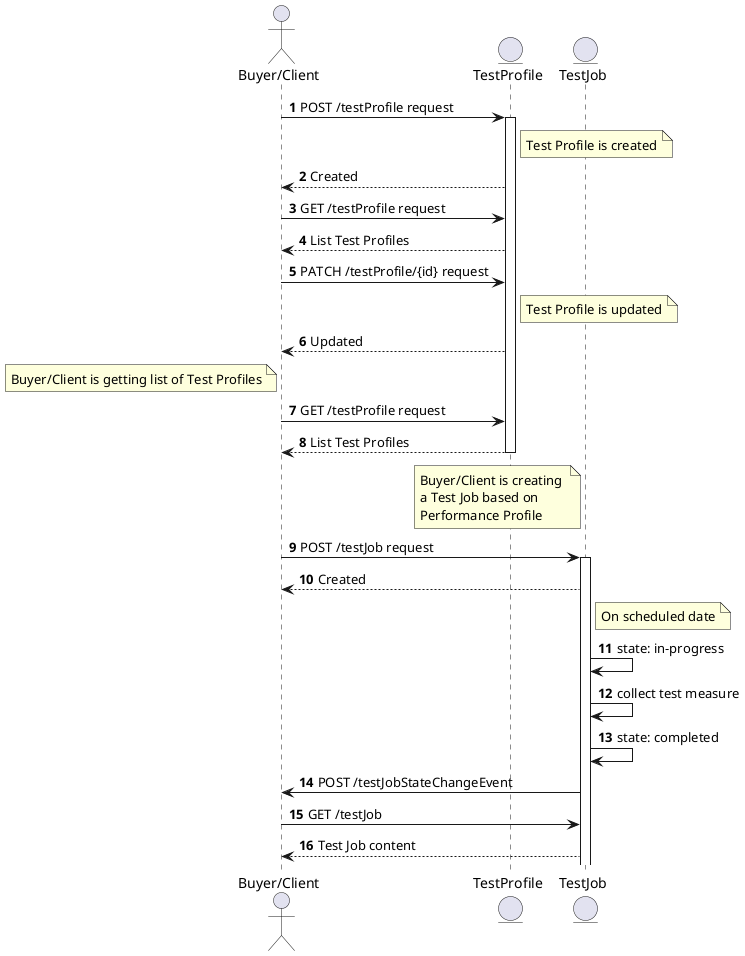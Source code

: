 @startuml sftEntities
autonumber

actor "Buyer/Client" as B
entity TestProfile as PP
entity TestJob as PJ

B -> PP: POST /testProfile request
activate PP
note right of PP: Test Profile is created 
PP --> B: Created
B -> PP: GET /testProfile request
PP --> B: List Test Profiles
B -> PP: PATCH /testProfile/{id} request
note right of PP: Test Profile is updated
PP --> B: Updated
note left of B: Buyer/Client is getting list of Test Profiles
B -> PP: GET /testProfile request
PP --> B: List Test Profiles
deactivate PP

note left of PJ: Buyer/Client is creating \na Test Job based on \nPerformance Profile
B -> PJ: POST /testJob request
activate PJ
PJ --> B: Created
note right of PJ: On scheduled date
PJ -> PJ: state: in-progress
PJ -> PJ: collect test measure
PJ -> PJ: state: completed
PJ -> B: POST /testJobStateChangeEvent
B -> PJ: GET /testJob
PJ --> B: Test Job content

@enduml